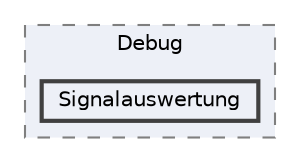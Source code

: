 digraph "C:/Users/GRAUMKLI/Desktop/Studienarbeit 2/CCS Varianten/SoftwareLoesung/Debug/Signalauswertung"
{
 // LATEX_PDF_SIZE
  bgcolor="transparent";
  edge [fontname=Helvetica,fontsize=10,labelfontname=Helvetica,labelfontsize=10];
  node [fontname=Helvetica,fontsize=10,shape=box,height=0.2,width=0.4];
  compound=true
  subgraph clusterdir_4a2887afab784aa27d7d3074d6fdd417 {
    graph [ bgcolor="#edf0f7", pencolor="grey50", label="Debug", fontname=Helvetica,fontsize=10 style="filled,dashed", URL="dir_4a2887afab784aa27d7d3074d6fdd417.html",tooltip=""]
  dir_0c8022d0eec8ca384481be3bfe10564a [label="Signalauswertung", fillcolor="#edf0f7", color="grey25", style="filled,bold", URL="dir_0c8022d0eec8ca384481be3bfe10564a.html",tooltip=""];
  }
}
